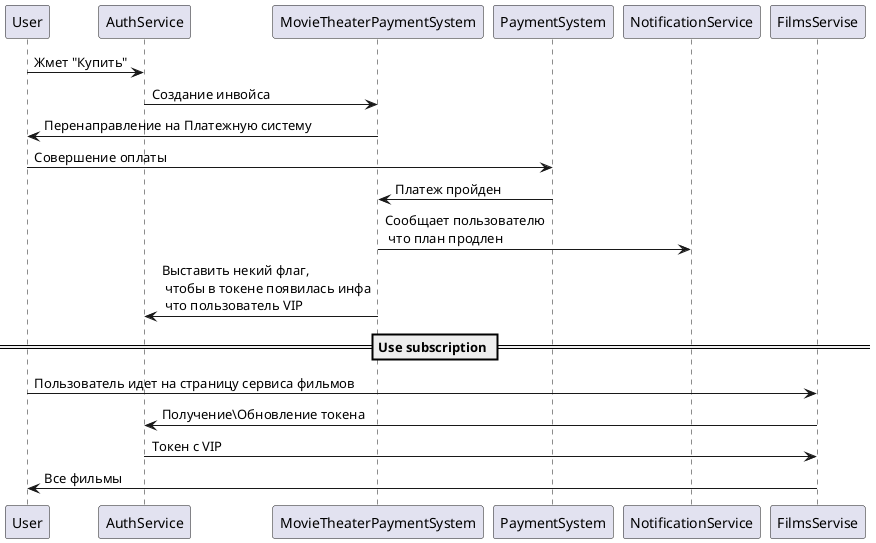 @startuml
User -> AuthService: Жмет "Купить"

AuthService -> MovieTheaterPaymentSystem: Создание инвойса

MovieTheaterPaymentSystem -> User: Перенаправление на Платежную систему

User -> PaymentSystem: Совершение оплаты

PaymentSystem -> MovieTheaterPaymentSystem: Платеж пройден

MovieTheaterPaymentSystem -> NotificationService: Сообщает пользователю\n что план продлен
MovieTheaterPaymentSystem -> AuthService: Выставить некий флаг,\n чтобы в токене появилась инфа\n что пользователь VIP

== Use subscription ==

User -> FilmsServise: Пользователь идет на страницу сервиса фильмов

FilmsServise -> AuthService: Получение\Обновление токена
AuthService -> FilmsServise: Токен с VIP

FilmsServise -> User: Все фильмы
@enduml